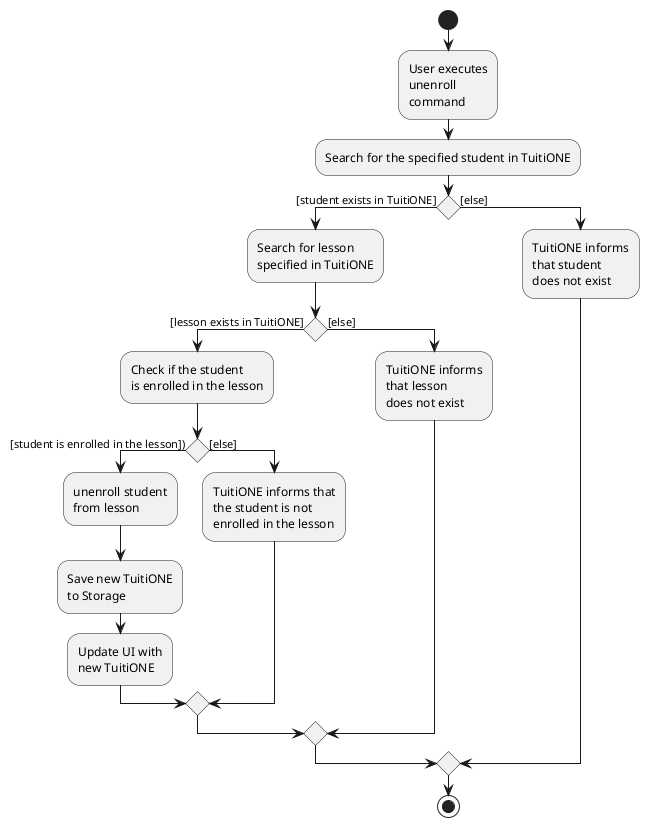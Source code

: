 @startuml
start
:User executes
unenroll
command;

'Since the beta syntax does not support placing the condition outside the
'diamond we place it as the true branch instead.

:Search for the specified student in TuitiONE;

if () then ([student exists in TuitiONE])

    :Search for lesson
    specified in TuitiONE;

    if () then ([lesson exists in TuitiONE])

        :Check if the student
        is enrolled in the lesson;

        if () then ([student is enrolled in the lesson]))

            :unenroll student
            from lesson;

            :Save new TuitiONE
            to Storage;

            :Update UI with
            new TuitiONE;

        else ([else])

            :TuitiONE informs that
            the student is not
            enrolled in the lesson;

        endif

    else ([else])

        :TuitiONE informs
        that lesson
        does not exist;

    endif

else ([else])

    :TuitiONE informs
    that student
    does not exist;

endif

stop
@enduml

